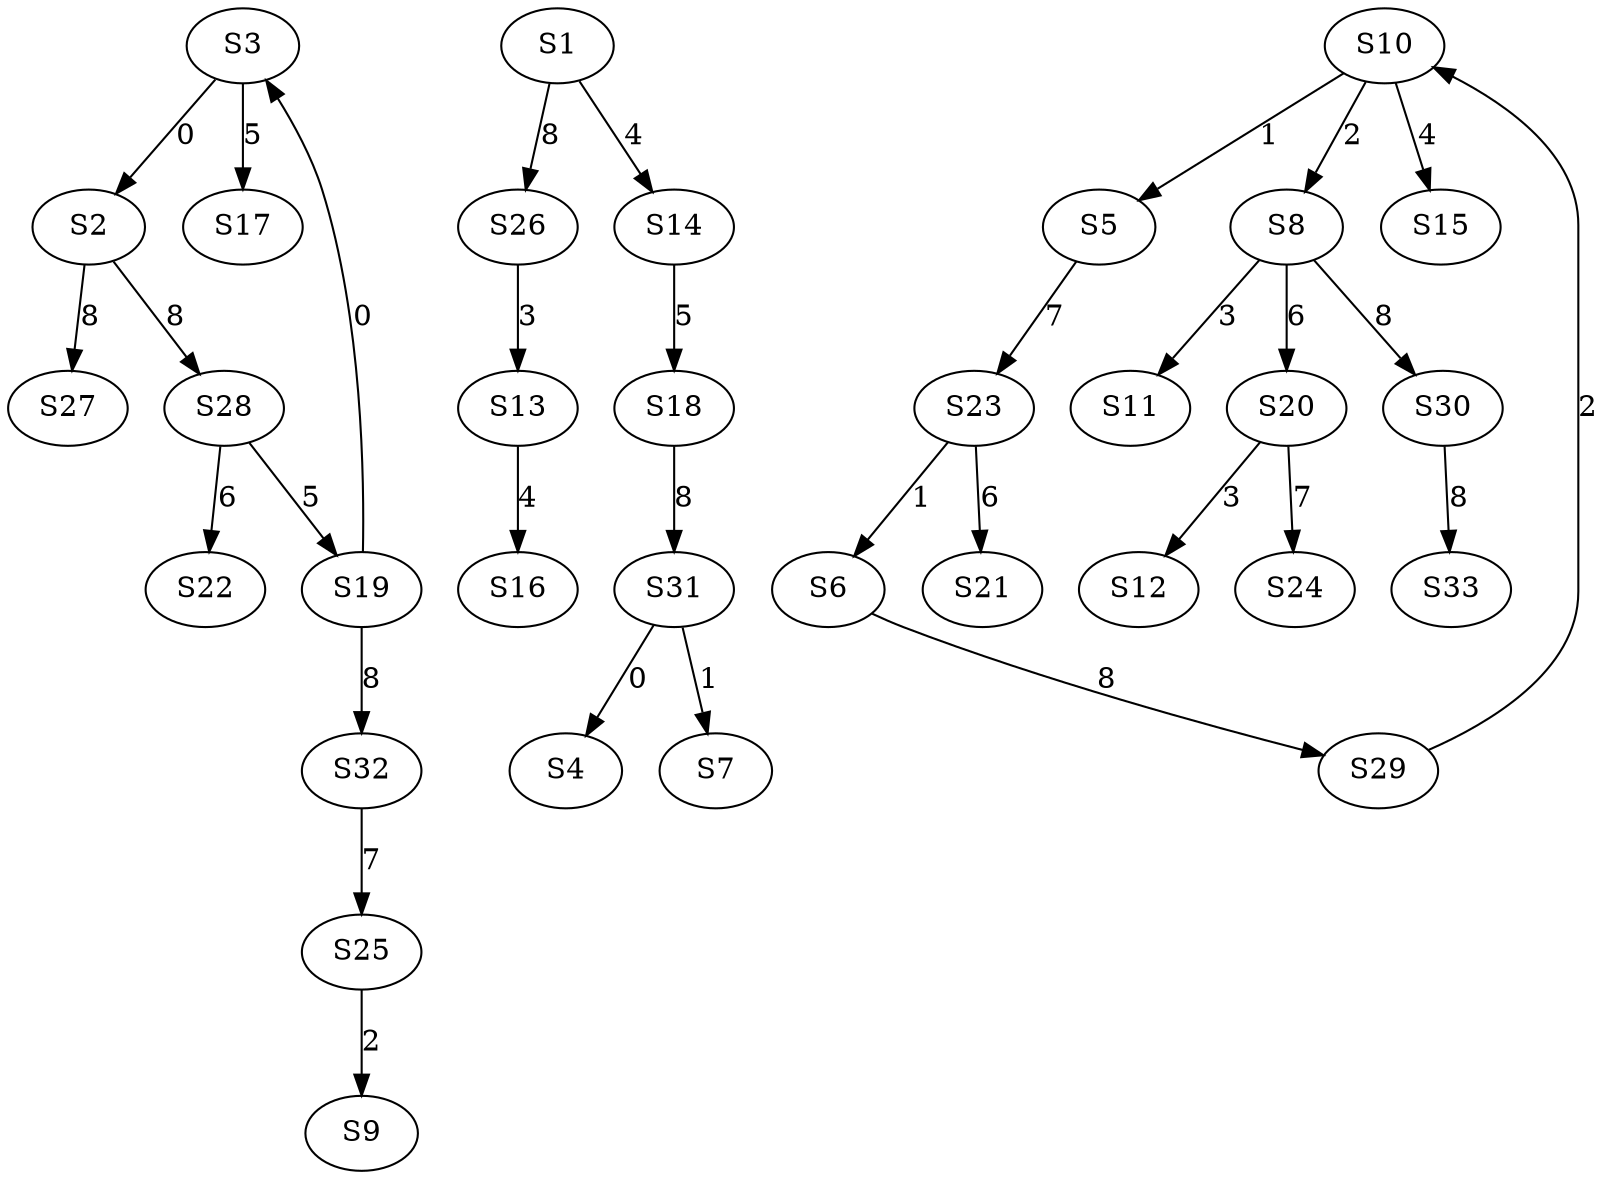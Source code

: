 strict digraph {
	S3 -> S2 [ label = 0 ];
	S19 -> S3 [ label = 0 ];
	S31 -> S4 [ label = 0 ];
	S10 -> S5 [ label = 1 ];
	S23 -> S6 [ label = 1 ];
	S31 -> S7 [ label = 1 ];
	S10 -> S8 [ label = 2 ];
	S25 -> S9 [ label = 2 ];
	S29 -> S10 [ label = 2 ];
	S8 -> S11 [ label = 3 ];
	S20 -> S12 [ label = 3 ];
	S26 -> S13 [ label = 3 ];
	S1 -> S14 [ label = 4 ];
	S10 -> S15 [ label = 4 ];
	S13 -> S16 [ label = 4 ];
	S3 -> S17 [ label = 5 ];
	S14 -> S18 [ label = 5 ];
	S28 -> S19 [ label = 5 ];
	S8 -> S20 [ label = 6 ];
	S23 -> S21 [ label = 6 ];
	S28 -> S22 [ label = 6 ];
	S5 -> S23 [ label = 7 ];
	S20 -> S24 [ label = 7 ];
	S32 -> S25 [ label = 7 ];
	S1 -> S26 [ label = 8 ];
	S2 -> S27 [ label = 8 ];
	S2 -> S28 [ label = 8 ];
	S6 -> S29 [ label = 8 ];
	S8 -> S30 [ label = 8 ];
	S18 -> S31 [ label = 8 ];
	S19 -> S32 [ label = 8 ];
	S30 -> S33 [ label = 8 ];
}